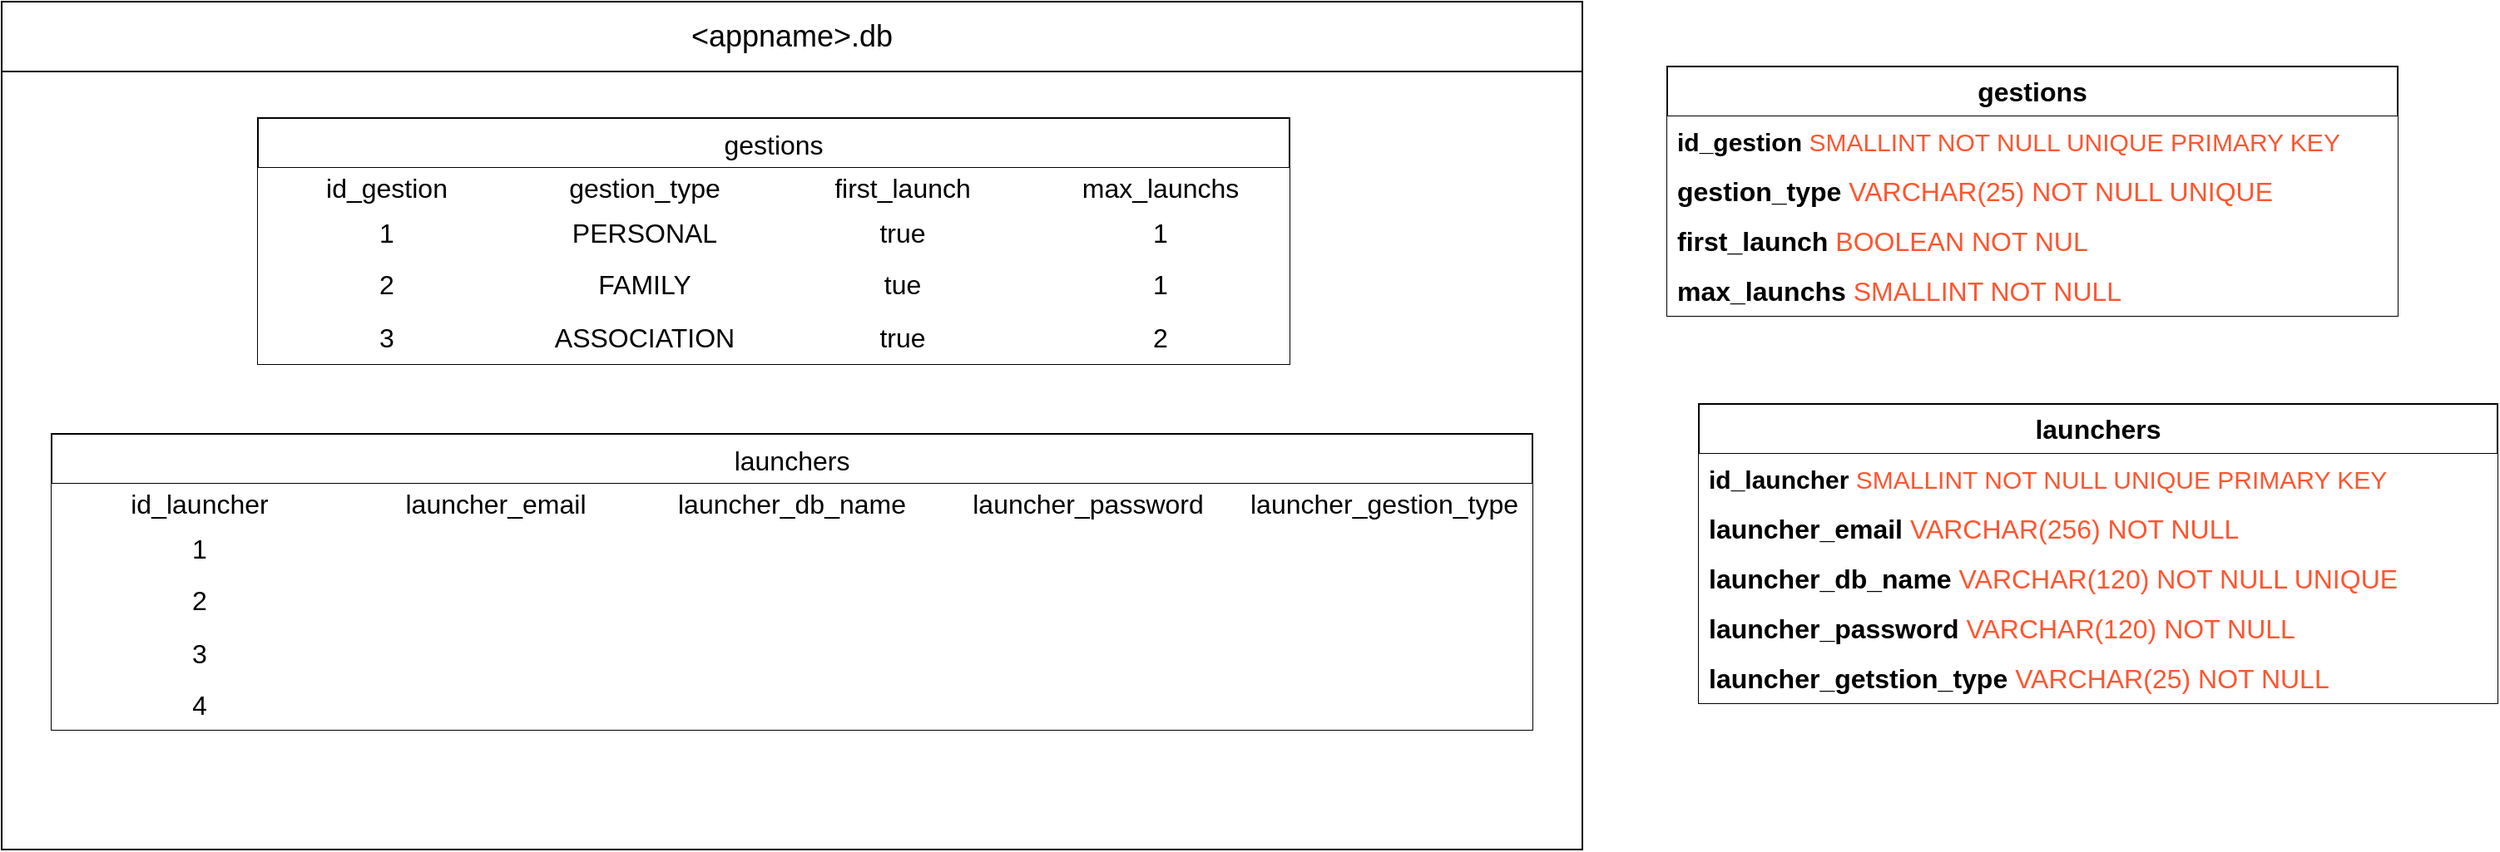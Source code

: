 <mxfile version="28.0.6">
  <diagram name="Page-1" id="-0P_Vfcc85_mooKgZFa1">
    <mxGraphModel dx="1453" dy="885" grid="1" gridSize="10" guides="1" tooltips="1" connect="1" arrows="1" fold="1" page="1" pageScale="1" pageWidth="827" pageHeight="1169" math="0" shadow="0">
      <root>
        <mxCell id="0" />
        <mxCell id="1" parent="0" />
        <mxCell id="DFdeJp2JzFUJ2hSibXby-1" value="&lt;font style=&quot;font-weight: normal; font-size: 18px; line-height: 180%;&quot;&gt;&amp;lt;appname&amp;gt;.db&lt;/font&gt;" style="swimlane;whiteSpace=wrap;html=1;strokeWidth=1;perimeterSpacing=6;startSize=42;fillColor=default;strokeColor=default;swimlaneFillColor=default;" vertex="1" parent="1">
          <mxGeometry x="40" y="230" width="950" height="510" as="geometry" />
        </mxCell>
        <mxCell id="DFdeJp2JzFUJ2hSibXby-2" value="launchers" style="shape=table;startSize=30;container=1;collapsible=0;childLayout=tableLayout;strokeColor=default;fontSize=16;" vertex="1" parent="DFdeJp2JzFUJ2hSibXby-1">
          <mxGeometry x="30" y="260" width="890" height="178" as="geometry" />
        </mxCell>
        <mxCell id="DFdeJp2JzFUJ2hSibXby-3" value="" style="shape=tableRow;horizontal=0;startSize=0;swimlaneHead=0;swimlaneBody=0;strokeColor=inherit;top=0;left=0;bottom=0;right=0;collapsible=0;dropTarget=0;fillColor=none;points=[[0,0.5],[1,0.5]];portConstraint=eastwest;fontSize=16;" vertex="1" parent="DFdeJp2JzFUJ2hSibXby-2">
          <mxGeometry y="30" width="890" height="23" as="geometry" />
        </mxCell>
        <mxCell id="DFdeJp2JzFUJ2hSibXby-4" value="id_launcher" style="shape=partialRectangle;html=1;whiteSpace=wrap;connectable=0;strokeColor=inherit;overflow=hidden;fillColor=default;top=0;left=0;bottom=0;right=0;pointerEvents=1;fontSize=16;" vertex="1" parent="DFdeJp2JzFUJ2hSibXby-3">
          <mxGeometry width="178" height="23" as="geometry">
            <mxRectangle width="178" height="23" as="alternateBounds" />
          </mxGeometry>
        </mxCell>
        <mxCell id="DFdeJp2JzFUJ2hSibXby-5" value="launcher_email" style="shape=partialRectangle;html=1;whiteSpace=wrap;connectable=0;strokeColor=inherit;overflow=hidden;fillColor=default;top=0;left=0;bottom=0;right=0;pointerEvents=1;fontSize=16;" vertex="1" parent="DFdeJp2JzFUJ2hSibXby-3">
          <mxGeometry x="178" width="178" height="23" as="geometry">
            <mxRectangle width="178" height="23" as="alternateBounds" />
          </mxGeometry>
        </mxCell>
        <mxCell id="DFdeJp2JzFUJ2hSibXby-6" value="launcher_db_name" style="shape=partialRectangle;html=1;whiteSpace=wrap;connectable=0;strokeColor=inherit;overflow=hidden;fillColor=default;top=0;left=0;bottom=0;right=0;pointerEvents=1;fontSize=16;" vertex="1" parent="DFdeJp2JzFUJ2hSibXby-3">
          <mxGeometry x="356" width="178" height="23" as="geometry">
            <mxRectangle width="178" height="23" as="alternateBounds" />
          </mxGeometry>
        </mxCell>
        <mxCell id="DFdeJp2JzFUJ2hSibXby-7" value="launcher_password" style="shape=partialRectangle;html=1;whiteSpace=wrap;connectable=0;strokeColor=inherit;overflow=hidden;fillColor=default;top=0;left=0;bottom=0;right=0;pointerEvents=1;fontSize=16;" vertex="1" parent="DFdeJp2JzFUJ2hSibXby-3">
          <mxGeometry x="534" width="178" height="23" as="geometry">
            <mxRectangle width="178" height="23" as="alternateBounds" />
          </mxGeometry>
        </mxCell>
        <mxCell id="DFdeJp2JzFUJ2hSibXby-8" value="launcher_gestion_type" style="shape=partialRectangle;html=1;whiteSpace=wrap;connectable=0;strokeColor=inherit;overflow=hidden;fillColor=default;top=0;left=0;bottom=0;right=0;pointerEvents=1;fontSize=16;" vertex="1" parent="DFdeJp2JzFUJ2hSibXby-3">
          <mxGeometry x="712" width="178" height="23" as="geometry">
            <mxRectangle width="178" height="23" as="alternateBounds" />
          </mxGeometry>
        </mxCell>
        <mxCell id="DFdeJp2JzFUJ2hSibXby-9" value="" style="shape=tableRow;horizontal=0;startSize=0;swimlaneHead=0;swimlaneBody=0;strokeColor=inherit;top=0;left=0;bottom=0;right=0;collapsible=0;dropTarget=0;fillColor=none;points=[[0,0.5],[1,0.5]];portConstraint=eastwest;fontSize=16;" vertex="1" parent="DFdeJp2JzFUJ2hSibXby-2">
          <mxGeometry y="53" width="890" height="31" as="geometry" />
        </mxCell>
        <mxCell id="DFdeJp2JzFUJ2hSibXby-10" value="1" style="shape=partialRectangle;html=1;whiteSpace=wrap;connectable=0;strokeColor=inherit;overflow=hidden;fillColor=default;top=0;left=0;bottom=0;right=0;pointerEvents=1;fontSize=16;" vertex="1" parent="DFdeJp2JzFUJ2hSibXby-9">
          <mxGeometry width="178" height="31" as="geometry">
            <mxRectangle width="178" height="31" as="alternateBounds" />
          </mxGeometry>
        </mxCell>
        <mxCell id="DFdeJp2JzFUJ2hSibXby-11" value="" style="shape=partialRectangle;html=1;whiteSpace=wrap;connectable=0;strokeColor=inherit;overflow=hidden;fillColor=default;top=0;left=0;bottom=0;right=0;pointerEvents=1;fontSize=16;" vertex="1" parent="DFdeJp2JzFUJ2hSibXby-9">
          <mxGeometry x="178" width="178" height="31" as="geometry">
            <mxRectangle width="178" height="31" as="alternateBounds" />
          </mxGeometry>
        </mxCell>
        <mxCell id="DFdeJp2JzFUJ2hSibXby-12" value="" style="shape=partialRectangle;html=1;whiteSpace=wrap;connectable=0;strokeColor=inherit;overflow=hidden;fillColor=default;top=0;left=0;bottom=0;right=0;pointerEvents=1;fontSize=16;" vertex="1" parent="DFdeJp2JzFUJ2hSibXby-9">
          <mxGeometry x="356" width="178" height="31" as="geometry">
            <mxRectangle width="178" height="31" as="alternateBounds" />
          </mxGeometry>
        </mxCell>
        <mxCell id="DFdeJp2JzFUJ2hSibXby-13" style="shape=partialRectangle;html=1;whiteSpace=wrap;connectable=0;strokeColor=inherit;overflow=hidden;fillColor=default;top=0;left=0;bottom=0;right=0;pointerEvents=1;fontSize=16;" vertex="1" parent="DFdeJp2JzFUJ2hSibXby-9">
          <mxGeometry x="534" width="178" height="31" as="geometry">
            <mxRectangle width="178" height="31" as="alternateBounds" />
          </mxGeometry>
        </mxCell>
        <mxCell id="DFdeJp2JzFUJ2hSibXby-14" style="shape=partialRectangle;html=1;whiteSpace=wrap;connectable=0;strokeColor=inherit;overflow=hidden;fillColor=default;top=0;left=0;bottom=0;right=0;pointerEvents=1;fontSize=16;" vertex="1" parent="DFdeJp2JzFUJ2hSibXby-9">
          <mxGeometry x="712" width="178" height="31" as="geometry">
            <mxRectangle width="178" height="31" as="alternateBounds" />
          </mxGeometry>
        </mxCell>
        <mxCell id="DFdeJp2JzFUJ2hSibXby-15" value="" style="shape=tableRow;horizontal=0;startSize=0;swimlaneHead=0;swimlaneBody=0;strokeColor=inherit;top=0;left=0;bottom=0;right=0;collapsible=0;dropTarget=0;fillColor=none;points=[[0,0.5],[1,0.5]];portConstraint=eastwest;fontSize=16;" vertex="1" parent="DFdeJp2JzFUJ2hSibXby-2">
          <mxGeometry y="84" width="890" height="32" as="geometry" />
        </mxCell>
        <mxCell id="DFdeJp2JzFUJ2hSibXby-16" value="2" style="shape=partialRectangle;html=1;whiteSpace=wrap;connectable=0;strokeColor=inherit;overflow=hidden;fillColor=default;top=0;left=0;bottom=0;right=0;pointerEvents=1;fontSize=16;" vertex="1" parent="DFdeJp2JzFUJ2hSibXby-15">
          <mxGeometry width="178" height="32" as="geometry">
            <mxRectangle width="178" height="32" as="alternateBounds" />
          </mxGeometry>
        </mxCell>
        <mxCell id="DFdeJp2JzFUJ2hSibXby-17" value="" style="shape=partialRectangle;html=1;whiteSpace=wrap;connectable=0;strokeColor=inherit;overflow=hidden;fillColor=default;top=0;left=0;bottom=0;right=0;pointerEvents=1;fontSize=16;" vertex="1" parent="DFdeJp2JzFUJ2hSibXby-15">
          <mxGeometry x="178" width="178" height="32" as="geometry">
            <mxRectangle width="178" height="32" as="alternateBounds" />
          </mxGeometry>
        </mxCell>
        <mxCell id="DFdeJp2JzFUJ2hSibXby-18" value="" style="shape=partialRectangle;html=1;whiteSpace=wrap;connectable=0;strokeColor=inherit;overflow=hidden;fillColor=default;top=0;left=0;bottom=0;right=0;pointerEvents=1;fontSize=16;" vertex="1" parent="DFdeJp2JzFUJ2hSibXby-15">
          <mxGeometry x="356" width="178" height="32" as="geometry">
            <mxRectangle width="178" height="32" as="alternateBounds" />
          </mxGeometry>
        </mxCell>
        <mxCell id="DFdeJp2JzFUJ2hSibXby-19" style="shape=partialRectangle;html=1;whiteSpace=wrap;connectable=0;strokeColor=inherit;overflow=hidden;fillColor=default;top=0;left=0;bottom=0;right=0;pointerEvents=1;fontSize=16;" vertex="1" parent="DFdeJp2JzFUJ2hSibXby-15">
          <mxGeometry x="534" width="178" height="32" as="geometry">
            <mxRectangle width="178" height="32" as="alternateBounds" />
          </mxGeometry>
        </mxCell>
        <mxCell id="DFdeJp2JzFUJ2hSibXby-20" style="shape=partialRectangle;html=1;whiteSpace=wrap;connectable=0;strokeColor=inherit;overflow=hidden;fillColor=default;top=0;left=0;bottom=0;right=0;pointerEvents=1;fontSize=16;" vertex="1" parent="DFdeJp2JzFUJ2hSibXby-15">
          <mxGeometry x="712" width="178" height="32" as="geometry">
            <mxRectangle width="178" height="32" as="alternateBounds" />
          </mxGeometry>
        </mxCell>
        <mxCell id="DFdeJp2JzFUJ2hSibXby-21" style="shape=tableRow;horizontal=0;startSize=0;swimlaneHead=0;swimlaneBody=0;strokeColor=inherit;top=0;left=0;bottom=0;right=0;collapsible=0;dropTarget=0;fillColor=none;points=[[0,0.5],[1,0.5]];portConstraint=eastwest;fontSize=16;" vertex="1" parent="DFdeJp2JzFUJ2hSibXby-2">
          <mxGeometry y="116" width="890" height="32" as="geometry" />
        </mxCell>
        <mxCell id="DFdeJp2JzFUJ2hSibXby-22" value="3" style="shape=partialRectangle;html=1;whiteSpace=wrap;connectable=0;strokeColor=inherit;overflow=hidden;fillColor=default;top=0;left=0;bottom=0;right=0;pointerEvents=1;fontSize=16;" vertex="1" parent="DFdeJp2JzFUJ2hSibXby-21">
          <mxGeometry width="178" height="32" as="geometry">
            <mxRectangle width="178" height="32" as="alternateBounds" />
          </mxGeometry>
        </mxCell>
        <mxCell id="DFdeJp2JzFUJ2hSibXby-23" style="shape=partialRectangle;html=1;whiteSpace=wrap;connectable=0;strokeColor=inherit;overflow=hidden;fillColor=default;top=0;left=0;bottom=0;right=0;pointerEvents=1;fontSize=16;" vertex="1" parent="DFdeJp2JzFUJ2hSibXby-21">
          <mxGeometry x="178" width="178" height="32" as="geometry">
            <mxRectangle width="178" height="32" as="alternateBounds" />
          </mxGeometry>
        </mxCell>
        <mxCell id="DFdeJp2JzFUJ2hSibXby-24" style="shape=partialRectangle;html=1;whiteSpace=wrap;connectable=0;strokeColor=inherit;overflow=hidden;fillColor=default;top=0;left=0;bottom=0;right=0;pointerEvents=1;fontSize=16;" vertex="1" parent="DFdeJp2JzFUJ2hSibXby-21">
          <mxGeometry x="356" width="178" height="32" as="geometry">
            <mxRectangle width="178" height="32" as="alternateBounds" />
          </mxGeometry>
        </mxCell>
        <mxCell id="DFdeJp2JzFUJ2hSibXby-25" style="shape=partialRectangle;html=1;whiteSpace=wrap;connectable=0;strokeColor=inherit;overflow=hidden;fillColor=default;top=0;left=0;bottom=0;right=0;pointerEvents=1;fontSize=16;" vertex="1" parent="DFdeJp2JzFUJ2hSibXby-21">
          <mxGeometry x="534" width="178" height="32" as="geometry">
            <mxRectangle width="178" height="32" as="alternateBounds" />
          </mxGeometry>
        </mxCell>
        <mxCell id="DFdeJp2JzFUJ2hSibXby-26" style="shape=partialRectangle;html=1;whiteSpace=wrap;connectable=0;strokeColor=inherit;overflow=hidden;fillColor=default;top=0;left=0;bottom=0;right=0;pointerEvents=1;fontSize=16;" vertex="1" parent="DFdeJp2JzFUJ2hSibXby-21">
          <mxGeometry x="712" width="178" height="32" as="geometry">
            <mxRectangle width="178" height="32" as="alternateBounds" />
          </mxGeometry>
        </mxCell>
        <mxCell id="DFdeJp2JzFUJ2hSibXby-27" style="shape=tableRow;horizontal=0;startSize=0;swimlaneHead=0;swimlaneBody=0;strokeColor=inherit;top=0;left=0;bottom=0;right=0;collapsible=0;dropTarget=0;fillColor=none;points=[[0,0.5],[1,0.5]];portConstraint=eastwest;fontSize=16;" vertex="1" parent="DFdeJp2JzFUJ2hSibXby-2">
          <mxGeometry y="148" width="890" height="30" as="geometry" />
        </mxCell>
        <mxCell id="DFdeJp2JzFUJ2hSibXby-28" value="4" style="shape=partialRectangle;html=1;whiteSpace=wrap;connectable=0;strokeColor=inherit;overflow=hidden;fillColor=default;top=0;left=0;bottom=0;right=0;pointerEvents=1;fontSize=16;" vertex="1" parent="DFdeJp2JzFUJ2hSibXby-27">
          <mxGeometry width="178" height="30" as="geometry">
            <mxRectangle width="178" height="30" as="alternateBounds" />
          </mxGeometry>
        </mxCell>
        <mxCell id="DFdeJp2JzFUJ2hSibXby-29" style="shape=partialRectangle;html=1;whiteSpace=wrap;connectable=0;strokeColor=inherit;overflow=hidden;fillColor=default;top=0;left=0;bottom=0;right=0;pointerEvents=1;fontSize=16;" vertex="1" parent="DFdeJp2JzFUJ2hSibXby-27">
          <mxGeometry x="178" width="178" height="30" as="geometry">
            <mxRectangle width="178" height="30" as="alternateBounds" />
          </mxGeometry>
        </mxCell>
        <mxCell id="DFdeJp2JzFUJ2hSibXby-30" style="shape=partialRectangle;html=1;whiteSpace=wrap;connectable=0;strokeColor=inherit;overflow=hidden;fillColor=default;top=0;left=0;bottom=0;right=0;pointerEvents=1;fontSize=16;" vertex="1" parent="DFdeJp2JzFUJ2hSibXby-27">
          <mxGeometry x="356" width="178" height="30" as="geometry">
            <mxRectangle width="178" height="30" as="alternateBounds" />
          </mxGeometry>
        </mxCell>
        <mxCell id="DFdeJp2JzFUJ2hSibXby-31" style="shape=partialRectangle;html=1;whiteSpace=wrap;connectable=0;strokeColor=inherit;overflow=hidden;fillColor=default;top=0;left=0;bottom=0;right=0;pointerEvents=1;fontSize=16;" vertex="1" parent="DFdeJp2JzFUJ2hSibXby-27">
          <mxGeometry x="534" width="178" height="30" as="geometry">
            <mxRectangle width="178" height="30" as="alternateBounds" />
          </mxGeometry>
        </mxCell>
        <mxCell id="DFdeJp2JzFUJ2hSibXby-32" style="shape=partialRectangle;html=1;whiteSpace=wrap;connectable=0;strokeColor=inherit;overflow=hidden;fillColor=default;top=0;left=0;bottom=0;right=0;pointerEvents=1;fontSize=16;" vertex="1" parent="DFdeJp2JzFUJ2hSibXby-27">
          <mxGeometry x="712" width="178" height="30" as="geometry">
            <mxRectangle width="178" height="30" as="alternateBounds" />
          </mxGeometry>
        </mxCell>
        <mxCell id="DFdeJp2JzFUJ2hSibXby-33" value="gestions" style="shape=table;startSize=30;container=1;collapsible=0;childLayout=tableLayout;strokeColor=default;fontSize=16;fillColor=default;swimlaneFillColor=none;" vertex="1" parent="DFdeJp2JzFUJ2hSibXby-1">
          <mxGeometry x="154" y="70" width="620" height="148" as="geometry" />
        </mxCell>
        <mxCell id="DFdeJp2JzFUJ2hSibXby-34" value="" style="shape=tableRow;horizontal=0;startSize=0;swimlaneHead=0;swimlaneBody=0;strokeColor=inherit;top=0;left=0;bottom=0;right=0;collapsible=0;dropTarget=0;fillColor=none;points=[[0,0.5],[1,0.5]];portConstraint=eastwest;fontSize=16;" vertex="1" parent="DFdeJp2JzFUJ2hSibXby-33">
          <mxGeometry y="30" width="620" height="23" as="geometry" />
        </mxCell>
        <mxCell id="DFdeJp2JzFUJ2hSibXby-35" value="id_gestion" style="shape=partialRectangle;html=1;whiteSpace=wrap;connectable=0;strokeColor=inherit;overflow=hidden;fillColor=default;top=0;left=0;bottom=0;right=0;pointerEvents=1;fontSize=16;" vertex="1" parent="DFdeJp2JzFUJ2hSibXby-34">
          <mxGeometry width="155" height="23" as="geometry">
            <mxRectangle width="155" height="23" as="alternateBounds" />
          </mxGeometry>
        </mxCell>
        <mxCell id="DFdeJp2JzFUJ2hSibXby-36" value="gestion_type" style="shape=partialRectangle;html=1;whiteSpace=wrap;connectable=0;strokeColor=inherit;overflow=hidden;fillColor=default;top=0;left=0;bottom=0;right=0;pointerEvents=1;fontSize=16;" vertex="1" parent="DFdeJp2JzFUJ2hSibXby-34">
          <mxGeometry x="155" width="155" height="23" as="geometry">
            <mxRectangle width="155" height="23" as="alternateBounds" />
          </mxGeometry>
        </mxCell>
        <mxCell id="DFdeJp2JzFUJ2hSibXby-37" value="first_launch" style="shape=partialRectangle;html=1;whiteSpace=wrap;connectable=0;strokeColor=inherit;overflow=hidden;fillColor=default;top=0;left=0;bottom=0;right=0;pointerEvents=1;fontSize=16;" vertex="1" parent="DFdeJp2JzFUJ2hSibXby-34">
          <mxGeometry x="310" width="155" height="23" as="geometry">
            <mxRectangle width="155" height="23" as="alternateBounds" />
          </mxGeometry>
        </mxCell>
        <mxCell id="DFdeJp2JzFUJ2hSibXby-38" value="max_launchs" style="shape=partialRectangle;html=1;whiteSpace=wrap;connectable=0;strokeColor=inherit;overflow=hidden;fillColor=default;top=0;left=0;bottom=0;right=0;pointerEvents=1;fontSize=16;" vertex="1" parent="DFdeJp2JzFUJ2hSibXby-34">
          <mxGeometry x="465" width="155" height="23" as="geometry">
            <mxRectangle width="155" height="23" as="alternateBounds" />
          </mxGeometry>
        </mxCell>
        <mxCell id="DFdeJp2JzFUJ2hSibXby-39" value="" style="shape=tableRow;horizontal=0;startSize=0;swimlaneHead=0;swimlaneBody=0;strokeColor=inherit;top=0;left=0;bottom=0;right=0;collapsible=0;dropTarget=0;fillColor=none;points=[[0,0.5],[1,0.5]];portConstraint=eastwest;fontSize=16;" vertex="1" parent="DFdeJp2JzFUJ2hSibXby-33">
          <mxGeometry y="53" width="620" height="31" as="geometry" />
        </mxCell>
        <mxCell id="DFdeJp2JzFUJ2hSibXby-40" value="1" style="shape=partialRectangle;html=1;whiteSpace=wrap;connectable=0;strokeColor=inherit;overflow=hidden;fillColor=default;top=0;left=0;bottom=0;right=0;pointerEvents=1;fontSize=16;" vertex="1" parent="DFdeJp2JzFUJ2hSibXby-39">
          <mxGeometry width="155" height="31" as="geometry">
            <mxRectangle width="155" height="31" as="alternateBounds" />
          </mxGeometry>
        </mxCell>
        <mxCell id="DFdeJp2JzFUJ2hSibXby-41" value="PERSONAL" style="shape=partialRectangle;html=1;whiteSpace=wrap;connectable=0;strokeColor=inherit;overflow=hidden;fillColor=default;top=0;left=0;bottom=0;right=0;pointerEvents=1;fontSize=16;" vertex="1" parent="DFdeJp2JzFUJ2hSibXby-39">
          <mxGeometry x="155" width="155" height="31" as="geometry">
            <mxRectangle width="155" height="31" as="alternateBounds" />
          </mxGeometry>
        </mxCell>
        <mxCell id="DFdeJp2JzFUJ2hSibXby-42" value="true" style="shape=partialRectangle;html=1;whiteSpace=wrap;connectable=0;strokeColor=inherit;overflow=hidden;fillColor=default;top=0;left=0;bottom=0;right=0;pointerEvents=1;fontSize=16;" vertex="1" parent="DFdeJp2JzFUJ2hSibXby-39">
          <mxGeometry x="310" width="155" height="31" as="geometry">
            <mxRectangle width="155" height="31" as="alternateBounds" />
          </mxGeometry>
        </mxCell>
        <mxCell id="DFdeJp2JzFUJ2hSibXby-43" value="1" style="shape=partialRectangle;html=1;whiteSpace=wrap;connectable=0;strokeColor=inherit;overflow=hidden;fillColor=default;top=0;left=0;bottom=0;right=0;pointerEvents=1;fontSize=16;" vertex="1" parent="DFdeJp2JzFUJ2hSibXby-39">
          <mxGeometry x="465" width="155" height="31" as="geometry">
            <mxRectangle width="155" height="31" as="alternateBounds" />
          </mxGeometry>
        </mxCell>
        <mxCell id="DFdeJp2JzFUJ2hSibXby-44" value="" style="shape=tableRow;horizontal=0;startSize=0;swimlaneHead=0;swimlaneBody=0;strokeColor=inherit;top=0;left=0;bottom=0;right=0;collapsible=0;dropTarget=0;fillColor=none;points=[[0,0.5],[1,0.5]];portConstraint=eastwest;fontSize=16;" vertex="1" parent="DFdeJp2JzFUJ2hSibXby-33">
          <mxGeometry y="84" width="620" height="32" as="geometry" />
        </mxCell>
        <mxCell id="DFdeJp2JzFUJ2hSibXby-45" value="2" style="shape=partialRectangle;html=1;whiteSpace=wrap;connectable=0;strokeColor=inherit;overflow=hidden;fillColor=default;top=0;left=0;bottom=0;right=0;pointerEvents=1;fontSize=16;" vertex="1" parent="DFdeJp2JzFUJ2hSibXby-44">
          <mxGeometry width="155" height="32" as="geometry">
            <mxRectangle width="155" height="32" as="alternateBounds" />
          </mxGeometry>
        </mxCell>
        <mxCell id="DFdeJp2JzFUJ2hSibXby-46" value="FAMILY" style="shape=partialRectangle;html=1;whiteSpace=wrap;connectable=0;strokeColor=inherit;overflow=hidden;fillColor=default;top=0;left=0;bottom=0;right=0;pointerEvents=1;fontSize=16;" vertex="1" parent="DFdeJp2JzFUJ2hSibXby-44">
          <mxGeometry x="155" width="155" height="32" as="geometry">
            <mxRectangle width="155" height="32" as="alternateBounds" />
          </mxGeometry>
        </mxCell>
        <mxCell id="DFdeJp2JzFUJ2hSibXby-47" value="tue" style="shape=partialRectangle;html=1;whiteSpace=wrap;connectable=0;strokeColor=inherit;overflow=hidden;fillColor=default;top=0;left=0;bottom=0;right=0;pointerEvents=1;fontSize=16;" vertex="1" parent="DFdeJp2JzFUJ2hSibXby-44">
          <mxGeometry x="310" width="155" height="32" as="geometry">
            <mxRectangle width="155" height="32" as="alternateBounds" />
          </mxGeometry>
        </mxCell>
        <mxCell id="DFdeJp2JzFUJ2hSibXby-48" value="1" style="shape=partialRectangle;html=1;whiteSpace=wrap;connectable=0;strokeColor=inherit;overflow=hidden;fillColor=default;top=0;left=0;bottom=0;right=0;pointerEvents=1;fontSize=16;" vertex="1" parent="DFdeJp2JzFUJ2hSibXby-44">
          <mxGeometry x="465" width="155" height="32" as="geometry">
            <mxRectangle width="155" height="32" as="alternateBounds" />
          </mxGeometry>
        </mxCell>
        <mxCell id="DFdeJp2JzFUJ2hSibXby-49" style="shape=tableRow;horizontal=0;startSize=0;swimlaneHead=0;swimlaneBody=0;strokeColor=inherit;top=0;left=0;bottom=0;right=0;collapsible=0;dropTarget=0;fillColor=none;points=[[0,0.5],[1,0.5]];portConstraint=eastwest;fontSize=16;" vertex="1" parent="DFdeJp2JzFUJ2hSibXby-33">
          <mxGeometry y="116" width="620" height="32" as="geometry" />
        </mxCell>
        <mxCell id="DFdeJp2JzFUJ2hSibXby-50" value="3" style="shape=partialRectangle;html=1;whiteSpace=wrap;connectable=0;strokeColor=inherit;overflow=hidden;fillColor=default;top=0;left=0;bottom=0;right=0;pointerEvents=1;fontSize=16;" vertex="1" parent="DFdeJp2JzFUJ2hSibXby-49">
          <mxGeometry width="155" height="32" as="geometry">
            <mxRectangle width="155" height="32" as="alternateBounds" />
          </mxGeometry>
        </mxCell>
        <mxCell id="DFdeJp2JzFUJ2hSibXby-51" value="ASSOCIATION" style="shape=partialRectangle;html=1;whiteSpace=wrap;connectable=0;strokeColor=inherit;overflow=hidden;fillColor=default;top=0;left=0;bottom=0;right=0;pointerEvents=1;fontSize=16;" vertex="1" parent="DFdeJp2JzFUJ2hSibXby-49">
          <mxGeometry x="155" width="155" height="32" as="geometry">
            <mxRectangle width="155" height="32" as="alternateBounds" />
          </mxGeometry>
        </mxCell>
        <mxCell id="DFdeJp2JzFUJ2hSibXby-52" value="true" style="shape=partialRectangle;html=1;whiteSpace=wrap;connectable=0;strokeColor=inherit;overflow=hidden;fillColor=default;top=0;left=0;bottom=0;right=0;pointerEvents=1;fontSize=16;" vertex="1" parent="DFdeJp2JzFUJ2hSibXby-49">
          <mxGeometry x="310" width="155" height="32" as="geometry">
            <mxRectangle width="155" height="32" as="alternateBounds" />
          </mxGeometry>
        </mxCell>
        <mxCell id="DFdeJp2JzFUJ2hSibXby-53" value="2" style="shape=partialRectangle;html=1;whiteSpace=wrap;connectable=0;strokeColor=inherit;overflow=hidden;fillColor=default;top=0;left=0;bottom=0;right=0;pointerEvents=1;fontSize=16;" vertex="1" parent="DFdeJp2JzFUJ2hSibXby-49">
          <mxGeometry x="465" width="155" height="32" as="geometry">
            <mxRectangle width="155" height="32" as="alternateBounds" />
          </mxGeometry>
        </mxCell>
        <mxCell id="DFdeJp2JzFUJ2hSibXby-54" value="&lt;font&gt;&lt;b&gt;gestions&lt;/b&gt;&lt;/font&gt;" style="swimlane;fontStyle=0;childLayout=stackLayout;horizontal=1;startSize=30;horizontalStack=0;resizeParent=1;resizeParentMax=0;resizeLast=0;collapsible=1;marginBottom=0;whiteSpace=wrap;html=1;fontSize=16;strokeWidth=1;" vertex="1" parent="1">
          <mxGeometry x="1041" y="269" width="439" height="150" as="geometry" />
        </mxCell>
        <mxCell id="DFdeJp2JzFUJ2hSibXby-55" value="&lt;b&gt;id_gestion &lt;/b&gt;&lt;font style=&quot;color: rgb(255, 85, 47);&quot;&gt;SMALLINT NOT NULL UNIQUE PRIMARY KEY&lt;/font&gt;" style="text;strokeColor=none;fillColor=default;align=left;verticalAlign=middle;spacingLeft=4;spacingRight=4;overflow=hidden;points=[[0,0.5],[1,0.5]];portConstraint=eastwest;rotatable=0;whiteSpace=wrap;html=1;fontSize=15;" vertex="1" parent="DFdeJp2JzFUJ2hSibXby-54">
          <mxGeometry y="30" width="439" height="30" as="geometry" />
        </mxCell>
        <mxCell id="DFdeJp2JzFUJ2hSibXby-56" value="&lt;b&gt;gestion_type&lt;/b&gt; &lt;font style=&quot;color: rgb(255, 85, 47);&quot;&gt;VARCHAR(25) NOT NULL UNIQUE&lt;/font&gt;" style="text;strokeColor=none;fillColor=default;align=left;verticalAlign=middle;spacingLeft=4;spacingRight=4;overflow=hidden;points=[[0,0.5],[1,0.5]];portConstraint=eastwest;rotatable=0;whiteSpace=wrap;html=1;fontSize=16;" vertex="1" parent="DFdeJp2JzFUJ2hSibXby-54">
          <mxGeometry y="60" width="439" height="30" as="geometry" />
        </mxCell>
        <mxCell id="DFdeJp2JzFUJ2hSibXby-57" value="&lt;b&gt;first_launch&lt;/b&gt; &lt;font style=&quot;color: rgb(255, 85, 47);&quot;&gt;BOOLEAN NOT NUL&lt;/font&gt;" style="text;strokeColor=none;fillColor=default;align=left;verticalAlign=middle;spacingLeft=4;spacingRight=4;overflow=hidden;points=[[0,0.5],[1,0.5]];portConstraint=eastwest;rotatable=0;whiteSpace=wrap;html=1;fontSize=16;" vertex="1" parent="DFdeJp2JzFUJ2hSibXby-54">
          <mxGeometry y="90" width="439" height="30" as="geometry" />
        </mxCell>
        <mxCell id="DFdeJp2JzFUJ2hSibXby-58" value="&lt;b&gt;max_launchs&lt;/b&gt; &lt;font style=&quot;color: rgb(255, 85, 47);&quot;&gt;SMALLINT NOT NULL&lt;/font&gt;" style="text;strokeColor=none;fillColor=default;align=left;verticalAlign=middle;spacingLeft=4;spacingRight=4;overflow=hidden;points=[[0,0.5],[1,0.5]];portConstraint=eastwest;rotatable=0;whiteSpace=wrap;html=1;fontSize=16;" vertex="1" parent="DFdeJp2JzFUJ2hSibXby-54">
          <mxGeometry y="120" width="439" height="30" as="geometry" />
        </mxCell>
        <mxCell id="DFdeJp2JzFUJ2hSibXby-59" value="&lt;b&gt;launchers&lt;/b&gt;" style="swimlane;fontStyle=0;childLayout=stackLayout;horizontal=1;startSize=30;horizontalStack=0;resizeParent=1;resizeParentMax=0;resizeLast=0;collapsible=1;marginBottom=0;whiteSpace=wrap;html=1;fontSize=16;strokeWidth=1;perimeterSpacing=1;" vertex="1" parent="1">
          <mxGeometry x="1060" y="472" width="480" height="180" as="geometry" />
        </mxCell>
        <mxCell id="DFdeJp2JzFUJ2hSibXby-60" value="&lt;b&gt;id_launcher&amp;nbsp;&lt;/b&gt;&lt;font style=&quot;color: rgb(255, 85, 47);&quot;&gt;SMALLINT NOT NULL UNIQUE PRIMARY KEY&lt;/font&gt;" style="text;strokeColor=none;fillColor=default;align=left;verticalAlign=middle;spacingLeft=4;spacingRight=4;overflow=hidden;points=[[0,0.5],[1,0.5]];portConstraint=eastwest;rotatable=0;whiteSpace=wrap;html=1;fontSize=15;" vertex="1" parent="DFdeJp2JzFUJ2hSibXby-59">
          <mxGeometry y="30" width="480" height="30" as="geometry" />
        </mxCell>
        <mxCell id="DFdeJp2JzFUJ2hSibXby-61" value="&lt;b&gt;launcher_email&lt;/b&gt;&amp;nbsp;&lt;font style=&quot;color: rgb(255, 85, 47);&quot;&gt;VARCHAR(256) NOT NULL&lt;/font&gt;" style="text;strokeColor=none;fillColor=default;align=left;verticalAlign=middle;spacingLeft=4;spacingRight=4;overflow=hidden;points=[[0,0.5],[1,0.5]];portConstraint=eastwest;rotatable=0;whiteSpace=wrap;html=1;fontSize=16;" vertex="1" parent="DFdeJp2JzFUJ2hSibXby-59">
          <mxGeometry y="60" width="480" height="30" as="geometry" />
        </mxCell>
        <mxCell id="DFdeJp2JzFUJ2hSibXby-62" value="&lt;b&gt;launcher_db_name&lt;/b&gt;&amp;nbsp;&lt;font color=&quot;#ff552f&quot;&gt;VARCHAR(120) NOT NULL UNIQUE&lt;/font&gt;" style="text;strokeColor=none;fillColor=default;align=left;verticalAlign=middle;spacingLeft=4;spacingRight=4;overflow=hidden;points=[[0,0.5],[1,0.5]];portConstraint=eastwest;rotatable=0;whiteSpace=wrap;html=1;fontSize=16;" vertex="1" parent="DFdeJp2JzFUJ2hSibXby-59">
          <mxGeometry y="90" width="480" height="30" as="geometry" />
        </mxCell>
        <mxCell id="DFdeJp2JzFUJ2hSibXby-63" value="&lt;b&gt;launcher_password&lt;/b&gt;&amp;nbsp;&lt;font color=&quot;#ff552f&quot;&gt;VARCHAR(120) NOT NULL&lt;/font&gt;" style="text;strokeColor=none;fillColor=default;align=left;verticalAlign=middle;spacingLeft=4;spacingRight=4;overflow=hidden;points=[[0,0.5],[1,0.5]];portConstraint=eastwest;rotatable=0;whiteSpace=wrap;html=1;fontSize=16;" vertex="1" parent="DFdeJp2JzFUJ2hSibXby-59">
          <mxGeometry y="120" width="480" height="30" as="geometry" />
        </mxCell>
        <mxCell id="DFdeJp2JzFUJ2hSibXby-64" value="&lt;b&gt;launcher_getstion_type&lt;/b&gt; &lt;font style=&quot;color: rgb(255, 85, 47);&quot;&gt;VARCHAR(25) NOT NULL&lt;/font&gt;" style="text;strokeColor=none;fillColor=default;align=left;verticalAlign=middle;spacingLeft=4;spacingRight=4;overflow=hidden;points=[[0,0.5],[1,0.5]];portConstraint=eastwest;rotatable=0;whiteSpace=wrap;html=1;fontSize=16;" vertex="1" parent="DFdeJp2JzFUJ2hSibXby-59">
          <mxGeometry y="150" width="480" height="30" as="geometry" />
        </mxCell>
      </root>
    </mxGraphModel>
  </diagram>
</mxfile>
